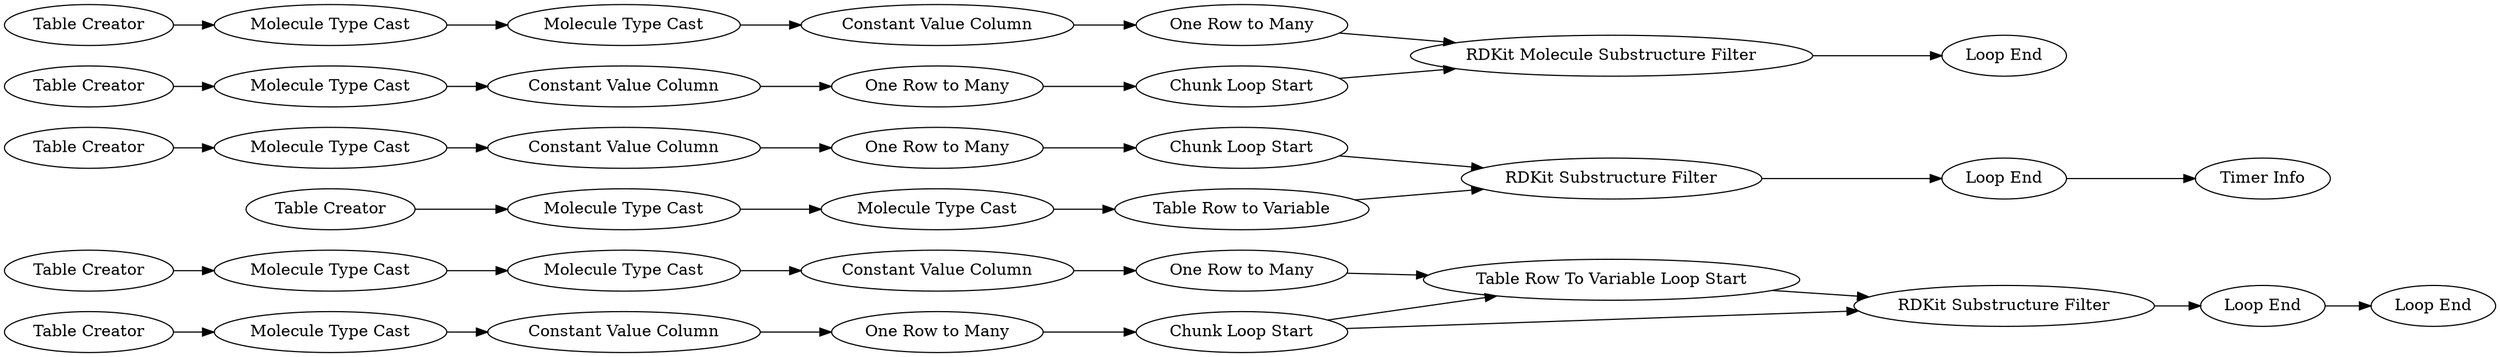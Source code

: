 digraph {
	2 -> 74
	1 -> 73
	1602 -> 1594
	1594 -> 1601
	1612 -> 1620
	1597 -> 1599
	73 -> 77
	1568 -> 1578
	1619 -> 1620
	1593 -> 1590
	1573 -> 1574
	1618 -> 1615
	1610 -> 1613
	1620 -> 1606
	1601 -> 1596
	1574 -> 1572
	1615 -> 1619
	1592 -> 1593
	1614 -> 1617
	1567 -> 1597
	77 -> 78
	1602 -> 1601
	78 -> 1598
	1609 -> 1618
	1572 -> 1567
	1596 -> 1605
	1590 -> 1591
	74 -> 1568
	1579 -> 1594
	1617 -> 1612
	1591 -> 1602
	1608 -> 1609
	1598 -> 1597
	1578 -> 1579
	1599 -> 1600
	1613 -> 1614
	1613 [label="Molecule Type Cast"]
	1598 [label="Chunk Loop Start"]
	1572 [label="Molecule Type Cast"]
	74 [label="Molecule Type Cast"]
	1618 [label="Molecule Type Cast"]
	1573 [label="Table Creator"]
	78 [label="One Row to Many"]
	1592 [label="Table Creator"]
	1601 [label="RDKit Substructure Filter"]
	1620 [label="RDKit Molecule Substructure Filter"]
	1578 [label="Constant Value Column"]
	1615 [label="Constant Value Column"]
	1579 [label="One Row to Many"]
	1602 [label="Chunk Loop Start"]
	1 [label="Table Creator"]
	1597 [label="RDKit Substructure Filter"]
	1606 [label="Loop End"]
	1612 [label="Chunk Loop Start"]
	1596 [label="Loop End"]
	1590 [label="Constant Value Column"]
	2 [label="Table Creator"]
	1609 [label="Molecule Type Cast"]
	1567 [label="Table Row to Variable"]
	77 [label="Constant Value Column"]
	1574 [label="Molecule Type Cast"]
	1600 [label="Timer Info"]
	1605 [label="Loop End"]
	1614 [label="Constant Value Column"]
	1594 [label="Table Row To Variable Loop Start"]
	1599 [label="Loop End"]
	1608 [label="Table Creator"]
	1617 [label="One Row to Many"]
	1593 [label="Molecule Type Cast"]
	1568 [label="Molecule Type Cast"]
	1610 [label="Table Creator"]
	73 [label="Molecule Type Cast"]
	1619 [label="One Row to Many"]
	1591 [label="One Row to Many"]
	rankdir=LR
}
